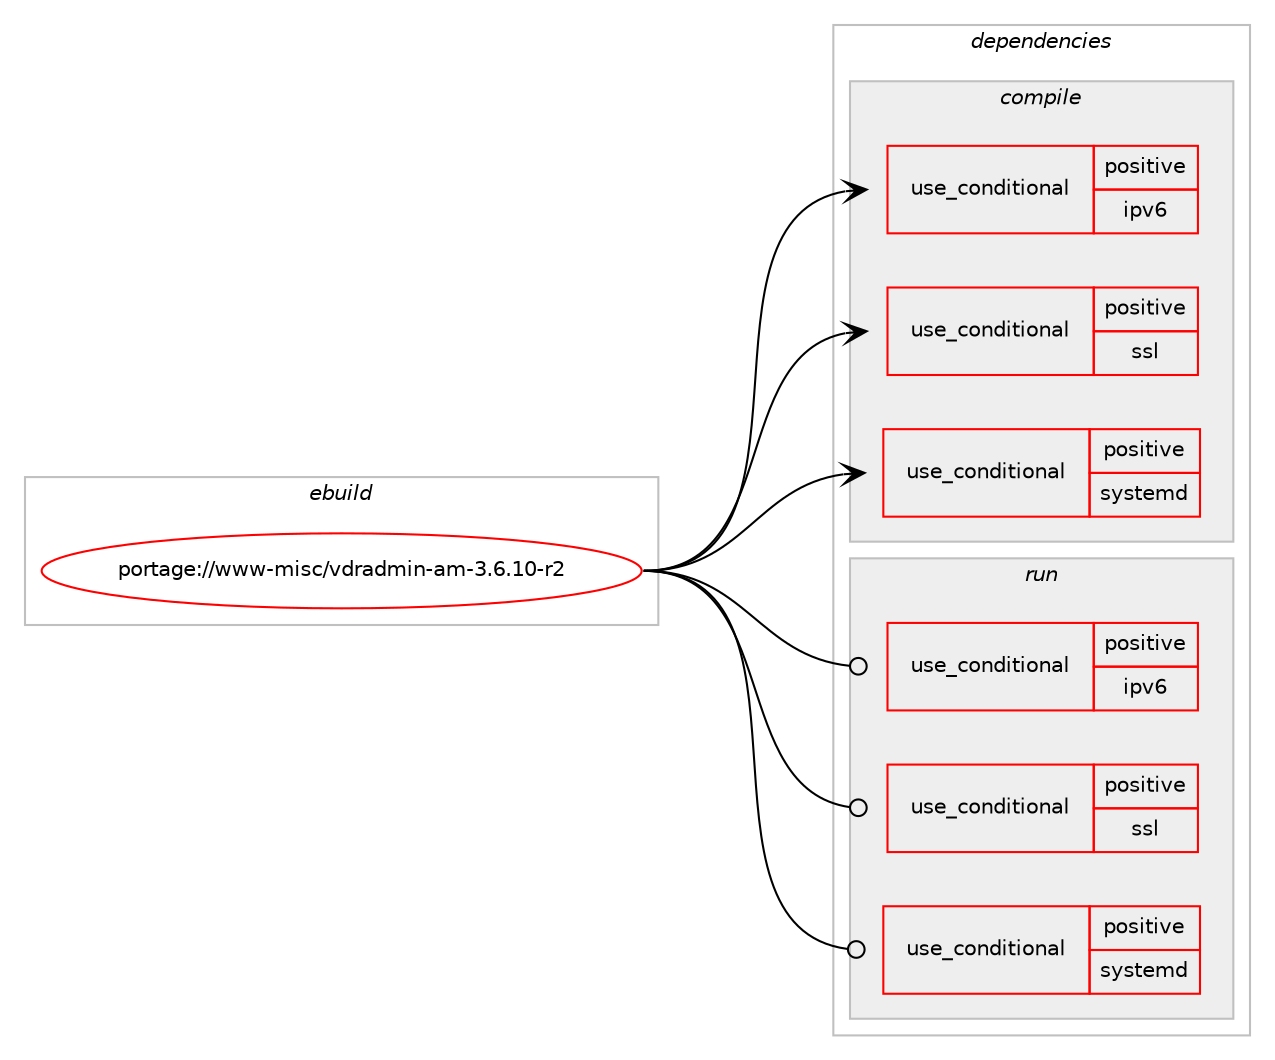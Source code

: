 digraph prolog {

# *************
# Graph options
# *************

newrank=true;
concentrate=true;
compound=true;
graph [rankdir=LR,fontname=Helvetica,fontsize=10,ranksep=1.5];#, ranksep=2.5, nodesep=0.2];
edge  [arrowhead=vee];
node  [fontname=Helvetica,fontsize=10];

# **********
# The ebuild
# **********

subgraph cluster_leftcol {
color=gray;
rank=same;
label=<<i>ebuild</i>>;
id [label="portage://www-misc/vdradmin-am-3.6.10-r2", color=red, width=4, href="../www-misc/vdradmin-am-3.6.10-r2.svg"];
}

# ****************
# The dependencies
# ****************

subgraph cluster_midcol {
color=gray;
label=<<i>dependencies</i>>;
subgraph cluster_compile {
fillcolor="#eeeeee";
style=filled;
label=<<i>compile</i>>;
subgraph cond117644 {
dependency226480 [label=<<TABLE BORDER="0" CELLBORDER="1" CELLSPACING="0" CELLPADDING="4"><TR><TD ROWSPAN="3" CELLPADDING="10">use_conditional</TD></TR><TR><TD>positive</TD></TR><TR><TD>ipv6</TD></TR></TABLE>>, shape=none, color=red];
# *** BEGIN UNKNOWN DEPENDENCY TYPE (TODO) ***
# dependency226480 -> package_dependency(portage://www-misc/vdradmin-am-3.6.10-r2,install,no,dev-perl,IO-Socket-INET6,none,[,,],[],[])
# *** END UNKNOWN DEPENDENCY TYPE (TODO) ***

}
id:e -> dependency226480:w [weight=20,style="solid",arrowhead="vee"];
subgraph cond117645 {
dependency226481 [label=<<TABLE BORDER="0" CELLBORDER="1" CELLSPACING="0" CELLPADDING="4"><TR><TD ROWSPAN="3" CELLPADDING="10">use_conditional</TD></TR><TR><TD>positive</TD></TR><TR><TD>ssl</TD></TR></TABLE>>, shape=none, color=red];
# *** BEGIN UNKNOWN DEPENDENCY TYPE (TODO) ***
# dependency226481 -> package_dependency(portage://www-misc/vdradmin-am-3.6.10-r2,install,no,dev-perl,IO-Socket-SSL,none,[,,],[],[])
# *** END UNKNOWN DEPENDENCY TYPE (TODO) ***

}
id:e -> dependency226481:w [weight=20,style="solid",arrowhead="vee"];
subgraph cond117646 {
dependency226482 [label=<<TABLE BORDER="0" CELLBORDER="1" CELLSPACING="0" CELLPADDING="4"><TR><TD ROWSPAN="3" CELLPADDING="10">use_conditional</TD></TR><TR><TD>positive</TD></TR><TR><TD>systemd</TD></TR></TABLE>>, shape=none, color=red];
# *** BEGIN UNKNOWN DEPENDENCY TYPE (TODO) ***
# dependency226482 -> package_dependency(portage://www-misc/vdradmin-am-3.6.10-r2,install,no,sys-apps,systemd,none,[,,],[],[])
# *** END UNKNOWN DEPENDENCY TYPE (TODO) ***

}
id:e -> dependency226482:w [weight=20,style="solid",arrowhead="vee"];
# *** BEGIN UNKNOWN DEPENDENCY TYPE (TODO) ***
# id -> package_dependency(portage://www-misc/vdradmin-am-3.6.10-r2,install,no,acct-group,vdradmin,none,[,,],[],[])
# *** END UNKNOWN DEPENDENCY TYPE (TODO) ***

# *** BEGIN UNKNOWN DEPENDENCY TYPE (TODO) ***
# id -> package_dependency(portage://www-misc/vdradmin-am-3.6.10-r2,install,no,acct-user,vdradmin,none,[,,],[],[])
# *** END UNKNOWN DEPENDENCY TYPE (TODO) ***

# *** BEGIN UNKNOWN DEPENDENCY TYPE (TODO) ***
# id -> package_dependency(portage://www-misc/vdradmin-am-3.6.10-r2,install,no,dev-lang,perl,none,[,,],[],[])
# *** END UNKNOWN DEPENDENCY TYPE (TODO) ***

# *** BEGIN UNKNOWN DEPENDENCY TYPE (TODO) ***
# id -> package_dependency(portage://www-misc/vdradmin-am-3.6.10-r2,install,no,dev-perl,Authen-SASL,none,[,,],[],[])
# *** END UNKNOWN DEPENDENCY TYPE (TODO) ***

# *** BEGIN UNKNOWN DEPENDENCY TYPE (TODO) ***
# id -> package_dependency(portage://www-misc/vdradmin-am-3.6.10-r2,install,no,dev-perl,CGI,none,[,,],[],[])
# *** END UNKNOWN DEPENDENCY TYPE (TODO) ***

# *** BEGIN UNKNOWN DEPENDENCY TYPE (TODO) ***
# id -> package_dependency(portage://www-misc/vdradmin-am-3.6.10-r2,install,no,dev-perl,Digest-HMAC,none,[,,],[],[])
# *** END UNKNOWN DEPENDENCY TYPE (TODO) ***

# *** BEGIN UNKNOWN DEPENDENCY TYPE (TODO) ***
# id -> package_dependency(portage://www-misc/vdradmin-am-3.6.10-r2,install,no,dev-perl,Locale-gettext,none,[,,],[],[])
# *** END UNKNOWN DEPENDENCY TYPE (TODO) ***

# *** BEGIN UNKNOWN DEPENDENCY TYPE (TODO) ***
# id -> package_dependency(portage://www-misc/vdradmin-am-3.6.10-r2,install,no,dev-perl,Template-Toolkit,none,[,,],[],[])
# *** END UNKNOWN DEPENDENCY TYPE (TODO) ***

# *** BEGIN UNKNOWN DEPENDENCY TYPE (TODO) ***
# id -> package_dependency(portage://www-misc/vdradmin-am-3.6.10-r2,install,no,dev-perl,URI,none,[,,],[],[])
# *** END UNKNOWN DEPENDENCY TYPE (TODO) ***

# *** BEGIN UNKNOWN DEPENDENCY TYPE (TODO) ***
# id -> package_dependency(portage://www-misc/vdradmin-am-3.6.10-r2,install,no,dev-perl,libwww-perl,none,[,,],[],[])
# *** END UNKNOWN DEPENDENCY TYPE (TODO) ***

# *** BEGIN UNKNOWN DEPENDENCY TYPE (TODO) ***
# id -> package_dependency(portage://www-misc/vdradmin-am-3.6.10-r2,install,no,virtual,perl-IO-Compress,none,[,,],[],[])
# *** END UNKNOWN DEPENDENCY TYPE (TODO) ***

# *** BEGIN UNKNOWN DEPENDENCY TYPE (TODO) ***
# id -> package_dependency(portage://www-misc/vdradmin-am-3.6.10-r2,install,no,virtual,perl-libnet,none,[,,],[],[])
# *** END UNKNOWN DEPENDENCY TYPE (TODO) ***

}
subgraph cluster_compileandrun {
fillcolor="#eeeeee";
style=filled;
label=<<i>compile and run</i>>;
}
subgraph cluster_run {
fillcolor="#eeeeee";
style=filled;
label=<<i>run</i>>;
subgraph cond117647 {
dependency226483 [label=<<TABLE BORDER="0" CELLBORDER="1" CELLSPACING="0" CELLPADDING="4"><TR><TD ROWSPAN="3" CELLPADDING="10">use_conditional</TD></TR><TR><TD>positive</TD></TR><TR><TD>ipv6</TD></TR></TABLE>>, shape=none, color=red];
# *** BEGIN UNKNOWN DEPENDENCY TYPE (TODO) ***
# dependency226483 -> package_dependency(portage://www-misc/vdradmin-am-3.6.10-r2,run,no,dev-perl,IO-Socket-INET6,none,[,,],[],[])
# *** END UNKNOWN DEPENDENCY TYPE (TODO) ***

}
id:e -> dependency226483:w [weight=20,style="solid",arrowhead="odot"];
subgraph cond117648 {
dependency226484 [label=<<TABLE BORDER="0" CELLBORDER="1" CELLSPACING="0" CELLPADDING="4"><TR><TD ROWSPAN="3" CELLPADDING="10">use_conditional</TD></TR><TR><TD>positive</TD></TR><TR><TD>ssl</TD></TR></TABLE>>, shape=none, color=red];
# *** BEGIN UNKNOWN DEPENDENCY TYPE (TODO) ***
# dependency226484 -> package_dependency(portage://www-misc/vdradmin-am-3.6.10-r2,run,no,dev-perl,IO-Socket-SSL,none,[,,],[],[])
# *** END UNKNOWN DEPENDENCY TYPE (TODO) ***

}
id:e -> dependency226484:w [weight=20,style="solid",arrowhead="odot"];
subgraph cond117649 {
dependency226485 [label=<<TABLE BORDER="0" CELLBORDER="1" CELLSPACING="0" CELLPADDING="4"><TR><TD ROWSPAN="3" CELLPADDING="10">use_conditional</TD></TR><TR><TD>positive</TD></TR><TR><TD>systemd</TD></TR></TABLE>>, shape=none, color=red];
# *** BEGIN UNKNOWN DEPENDENCY TYPE (TODO) ***
# dependency226485 -> package_dependency(portage://www-misc/vdradmin-am-3.6.10-r2,run,no,sys-apps,systemd,none,[,,],[],[])
# *** END UNKNOWN DEPENDENCY TYPE (TODO) ***

}
id:e -> dependency226485:w [weight=20,style="solid",arrowhead="odot"];
# *** BEGIN UNKNOWN DEPENDENCY TYPE (TODO) ***
# id -> package_dependency(portage://www-misc/vdradmin-am-3.6.10-r2,run,no,acct-group,vdradmin,none,[,,],[],[])
# *** END UNKNOWN DEPENDENCY TYPE (TODO) ***

# *** BEGIN UNKNOWN DEPENDENCY TYPE (TODO) ***
# id -> package_dependency(portage://www-misc/vdradmin-am-3.6.10-r2,run,no,acct-user,vdradmin,none,[,,],[],[])
# *** END UNKNOWN DEPENDENCY TYPE (TODO) ***

# *** BEGIN UNKNOWN DEPENDENCY TYPE (TODO) ***
# id -> package_dependency(portage://www-misc/vdradmin-am-3.6.10-r2,run,no,dev-lang,perl,none,[,,],[],[])
# *** END UNKNOWN DEPENDENCY TYPE (TODO) ***

# *** BEGIN UNKNOWN DEPENDENCY TYPE (TODO) ***
# id -> package_dependency(portage://www-misc/vdradmin-am-3.6.10-r2,run,no,dev-perl,Authen-SASL,none,[,,],[],[])
# *** END UNKNOWN DEPENDENCY TYPE (TODO) ***

# *** BEGIN UNKNOWN DEPENDENCY TYPE (TODO) ***
# id -> package_dependency(portage://www-misc/vdradmin-am-3.6.10-r2,run,no,dev-perl,CGI,none,[,,],[],[])
# *** END UNKNOWN DEPENDENCY TYPE (TODO) ***

# *** BEGIN UNKNOWN DEPENDENCY TYPE (TODO) ***
# id -> package_dependency(portage://www-misc/vdradmin-am-3.6.10-r2,run,no,dev-perl,Digest-HMAC,none,[,,],[],[])
# *** END UNKNOWN DEPENDENCY TYPE (TODO) ***

# *** BEGIN UNKNOWN DEPENDENCY TYPE (TODO) ***
# id -> package_dependency(portage://www-misc/vdradmin-am-3.6.10-r2,run,no,dev-perl,Locale-gettext,none,[,,],[],[])
# *** END UNKNOWN DEPENDENCY TYPE (TODO) ***

# *** BEGIN UNKNOWN DEPENDENCY TYPE (TODO) ***
# id -> package_dependency(portage://www-misc/vdradmin-am-3.6.10-r2,run,no,dev-perl,Template-Toolkit,none,[,,],[],[])
# *** END UNKNOWN DEPENDENCY TYPE (TODO) ***

# *** BEGIN UNKNOWN DEPENDENCY TYPE (TODO) ***
# id -> package_dependency(portage://www-misc/vdradmin-am-3.6.10-r2,run,no,dev-perl,URI,none,[,,],[],[])
# *** END UNKNOWN DEPENDENCY TYPE (TODO) ***

# *** BEGIN UNKNOWN DEPENDENCY TYPE (TODO) ***
# id -> package_dependency(portage://www-misc/vdradmin-am-3.6.10-r2,run,no,dev-perl,libwww-perl,none,[,,],[],[])
# *** END UNKNOWN DEPENDENCY TYPE (TODO) ***

# *** BEGIN UNKNOWN DEPENDENCY TYPE (TODO) ***
# id -> package_dependency(portage://www-misc/vdradmin-am-3.6.10-r2,run,no,virtual,perl-IO-Compress,none,[,,],[],[])
# *** END UNKNOWN DEPENDENCY TYPE (TODO) ***

# *** BEGIN UNKNOWN DEPENDENCY TYPE (TODO) ***
# id -> package_dependency(portage://www-misc/vdradmin-am-3.6.10-r2,run,no,virtual,perl-libnet,none,[,,],[],[])
# *** END UNKNOWN DEPENDENCY TYPE (TODO) ***

# *** BEGIN UNKNOWN DEPENDENCY TYPE (TODO) ***
# id -> package_dependency(portage://www-misc/vdradmin-am-3.6.10-r2,run,no,virtual,tmpfiles,none,[,,],[],[])
# *** END UNKNOWN DEPENDENCY TYPE (TODO) ***

}
}

# **************
# The candidates
# **************

subgraph cluster_choices {
rank=same;
color=gray;
label=<<i>candidates</i>>;

}

}
